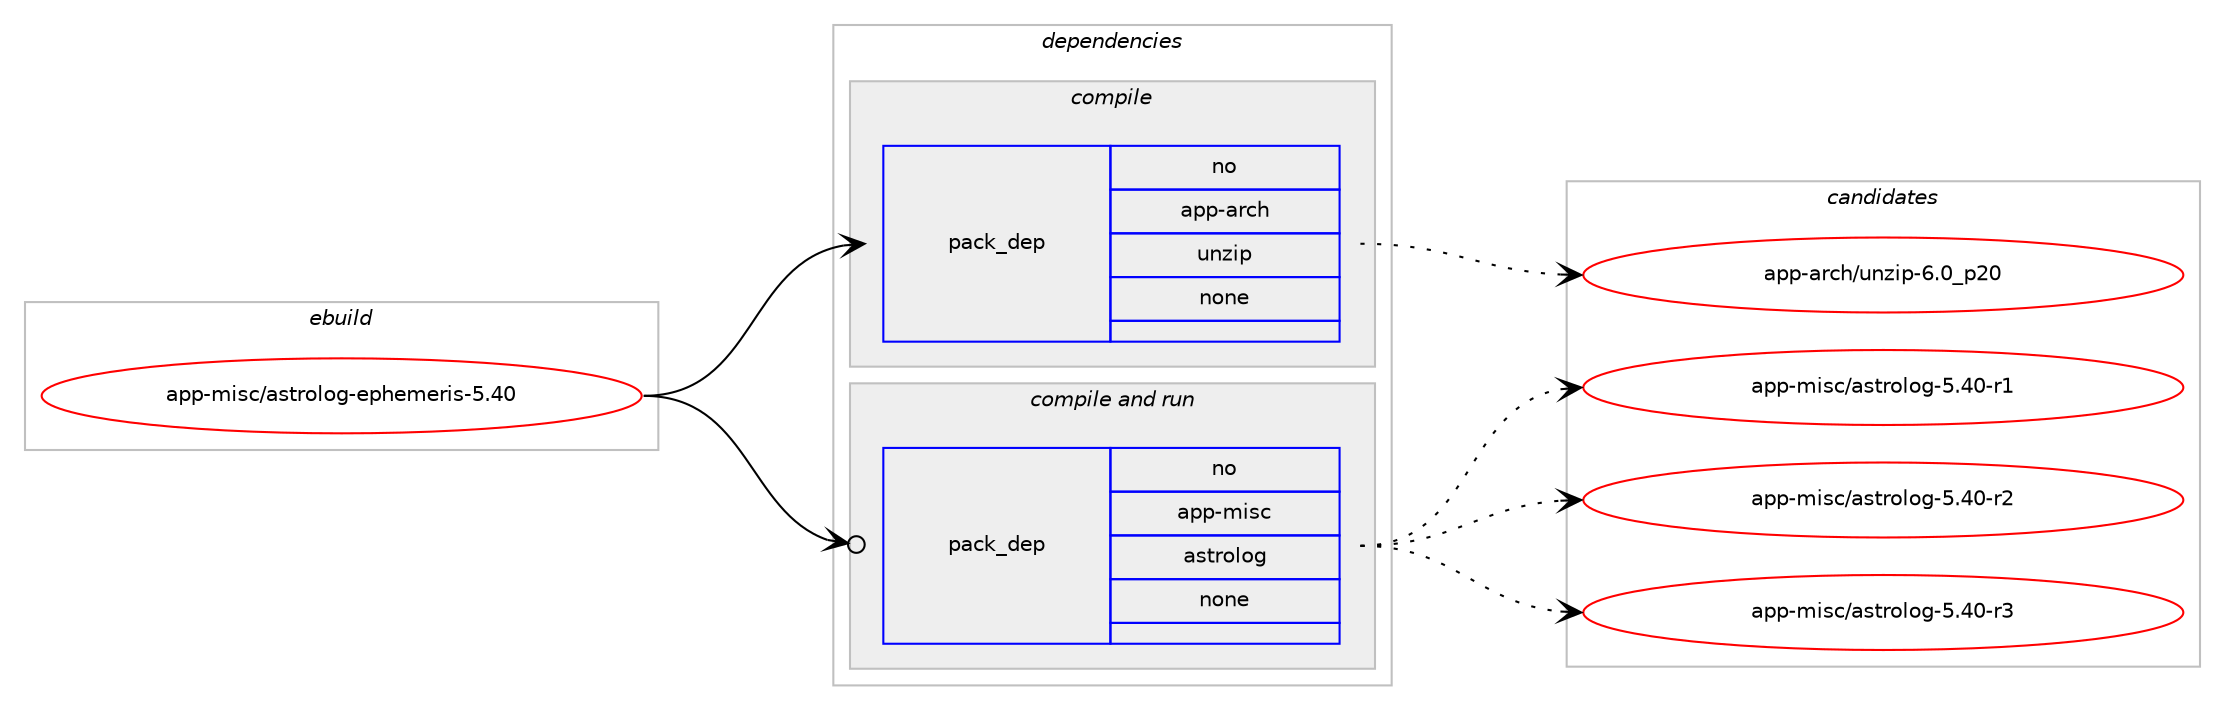 digraph prolog {

# *************
# Graph options
# *************

newrank=true;
concentrate=true;
compound=true;
graph [rankdir=LR,fontname=Helvetica,fontsize=10,ranksep=1.5];#, ranksep=2.5, nodesep=0.2];
edge  [arrowhead=vee];
node  [fontname=Helvetica,fontsize=10];

# **********
# The ebuild
# **********

subgraph cluster_leftcol {
color=gray;
rank=same;
label=<<i>ebuild</i>>;
id [label="app-misc/astrolog-ephemeris-5.40", color=red, width=4, href="../app-misc/astrolog-ephemeris-5.40.svg"];
}

# ****************
# The dependencies
# ****************

subgraph cluster_midcol {
color=gray;
label=<<i>dependencies</i>>;
subgraph cluster_compile {
fillcolor="#eeeeee";
style=filled;
label=<<i>compile</i>>;
subgraph pack32258 {
dependency45178 [label=<<TABLE BORDER="0" CELLBORDER="1" CELLSPACING="0" CELLPADDING="4" WIDTH="220"><TR><TD ROWSPAN="6" CELLPADDING="30">pack_dep</TD></TR><TR><TD WIDTH="110">no</TD></TR><TR><TD>app-arch</TD></TR><TR><TD>unzip</TD></TR><TR><TD>none</TD></TR><TR><TD></TD></TR></TABLE>>, shape=none, color=blue];
}
id:e -> dependency45178:w [weight=20,style="solid",arrowhead="vee"];
}
subgraph cluster_compileandrun {
fillcolor="#eeeeee";
style=filled;
label=<<i>compile and run</i>>;
subgraph pack32259 {
dependency45179 [label=<<TABLE BORDER="0" CELLBORDER="1" CELLSPACING="0" CELLPADDING="4" WIDTH="220"><TR><TD ROWSPAN="6" CELLPADDING="30">pack_dep</TD></TR><TR><TD WIDTH="110">no</TD></TR><TR><TD>app-misc</TD></TR><TR><TD>astrolog</TD></TR><TR><TD>none</TD></TR><TR><TD></TD></TR></TABLE>>, shape=none, color=blue];
}
id:e -> dependency45179:w [weight=20,style="solid",arrowhead="odotvee"];
}
subgraph cluster_run {
fillcolor="#eeeeee";
style=filled;
label=<<i>run</i>>;
}
}

# **************
# The candidates
# **************

subgraph cluster_choices {
rank=same;
color=gray;
label=<<i>candidates</i>>;

subgraph choice32258 {
color=black;
nodesep=1;
choice971121124597114991044711711012210511245544648951125048 [label="app-arch/unzip-6.0_p20", color=red, width=4,href="../app-arch/unzip-6.0_p20.svg"];
dependency45178:e -> choice971121124597114991044711711012210511245544648951125048:w [style=dotted,weight="100"];
}
subgraph choice32259 {
color=black;
nodesep=1;
choice971121124510910511599479711511611411110811110345534652484511449 [label="app-misc/astrolog-5.40-r1", color=red, width=4,href="../app-misc/astrolog-5.40-r1.svg"];
choice971121124510910511599479711511611411110811110345534652484511450 [label="app-misc/astrolog-5.40-r2", color=red, width=4,href="../app-misc/astrolog-5.40-r2.svg"];
choice971121124510910511599479711511611411110811110345534652484511451 [label="app-misc/astrolog-5.40-r3", color=red, width=4,href="../app-misc/astrolog-5.40-r3.svg"];
dependency45179:e -> choice971121124510910511599479711511611411110811110345534652484511449:w [style=dotted,weight="100"];
dependency45179:e -> choice971121124510910511599479711511611411110811110345534652484511450:w [style=dotted,weight="100"];
dependency45179:e -> choice971121124510910511599479711511611411110811110345534652484511451:w [style=dotted,weight="100"];
}
}

}
